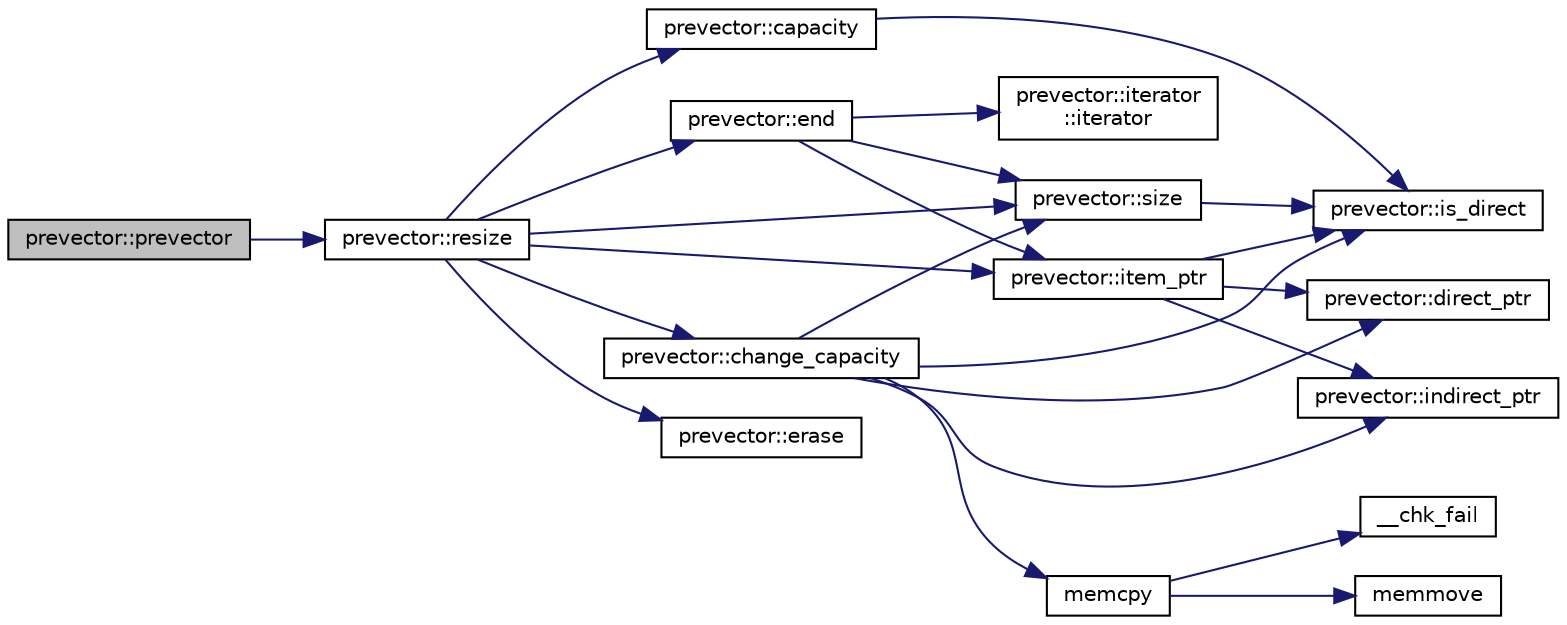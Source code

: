 digraph "prevector::prevector"
{
  edge [fontname="Helvetica",fontsize="10",labelfontname="Helvetica",labelfontsize="10"];
  node [fontname="Helvetica",fontsize="10",shape=record];
  rankdir="LR";
  Node2 [label="prevector::prevector",height=0.2,width=0.4,color="black", fillcolor="grey75", style="filled", fontcolor="black"];
  Node2 -> Node3 [color="midnightblue",fontsize="10",style="solid",fontname="Helvetica"];
  Node3 [label="prevector::resize",height=0.2,width=0.4,color="black", fillcolor="white", style="filled",URL="$de/d38/classprevector.html#ad2d97a45e0d2872260e868a540d31860"];
  Node3 -> Node4 [color="midnightblue",fontsize="10",style="solid",fontname="Helvetica"];
  Node4 [label="prevector::size",height=0.2,width=0.4,color="black", fillcolor="white", style="filled",URL="$de/d38/classprevector.html#a626f7d206dbc24e5610631809762758b"];
  Node4 -> Node5 [color="midnightblue",fontsize="10",style="solid",fontname="Helvetica"];
  Node5 [label="prevector::is_direct",height=0.2,width=0.4,color="black", fillcolor="white", style="filled",URL="$de/d38/classprevector.html#a933e204a7e29c6bbc85479d023c00ff8"];
  Node3 -> Node6 [color="midnightblue",fontsize="10",style="solid",fontname="Helvetica"];
  Node6 [label="prevector::erase",height=0.2,width=0.4,color="black", fillcolor="white", style="filled",URL="$de/d38/classprevector.html#a780af143deebcaaecb164fa1a2d98156"];
  Node3 -> Node7 [color="midnightblue",fontsize="10",style="solid",fontname="Helvetica"];
  Node7 [label="prevector::item_ptr",height=0.2,width=0.4,color="black", fillcolor="white", style="filled",URL="$de/d38/classprevector.html#a59f1d7bcbc751cfa0faddd7ffa184846"];
  Node7 -> Node5 [color="midnightblue",fontsize="10",style="solid",fontname="Helvetica"];
  Node7 -> Node8 [color="midnightblue",fontsize="10",style="solid",fontname="Helvetica"];
  Node8 [label="prevector::direct_ptr",height=0.2,width=0.4,color="black", fillcolor="white", style="filled",URL="$de/d38/classprevector.html#a20150a43dd87c33f0e855a55bd3418e8"];
  Node7 -> Node9 [color="midnightblue",fontsize="10",style="solid",fontname="Helvetica"];
  Node9 [label="prevector::indirect_ptr",height=0.2,width=0.4,color="black", fillcolor="white", style="filled",URL="$de/d38/classprevector.html#ae3343cc65be9fd678b4a6f8305624de6"];
  Node3 -> Node10 [color="midnightblue",fontsize="10",style="solid",fontname="Helvetica"];
  Node10 [label="prevector::end",height=0.2,width=0.4,color="black", fillcolor="white", style="filled",URL="$de/d38/classprevector.html#aab7f6e13a3cac85cc340fc6b90c5365c"];
  Node10 -> Node11 [color="midnightblue",fontsize="10",style="solid",fontname="Helvetica"];
  Node11 [label="prevector::iterator\l::iterator",height=0.2,width=0.4,color="black", fillcolor="white", style="filled",URL="$df/d4b/classprevector_1_1iterator.html#ae9dd2b5e8d96f866e4b05d6b7535f285"];
  Node10 -> Node7 [color="midnightblue",fontsize="10",style="solid",fontname="Helvetica"];
  Node10 -> Node4 [color="midnightblue",fontsize="10",style="solid",fontname="Helvetica"];
  Node3 -> Node12 [color="midnightblue",fontsize="10",style="solid",fontname="Helvetica"];
  Node12 [label="prevector::capacity",height=0.2,width=0.4,color="black", fillcolor="white", style="filled",URL="$de/d38/classprevector.html#a833f4c9e5c4804fb8ac57b708657af24"];
  Node12 -> Node5 [color="midnightblue",fontsize="10",style="solid",fontname="Helvetica"];
  Node3 -> Node13 [color="midnightblue",fontsize="10",style="solid",fontname="Helvetica"];
  Node13 [label="prevector::change_capacity",height=0.2,width=0.4,color="black", fillcolor="white", style="filled",URL="$de/d38/classprevector.html#a0e673654d3b7d8d6f79534e17f68741a"];
  Node13 -> Node5 [color="midnightblue",fontsize="10",style="solid",fontname="Helvetica"];
  Node13 -> Node9 [color="midnightblue",fontsize="10",style="solid",fontname="Helvetica"];
  Node13 -> Node8 [color="midnightblue",fontsize="10",style="solid",fontname="Helvetica"];
  Node13 -> Node14 [color="midnightblue",fontsize="10",style="solid",fontname="Helvetica"];
  Node14 [label="memcpy",height=0.2,width=0.4,color="black", fillcolor="white", style="filled",URL="$d5/d9f/glibc__compat_8cpp.html#a0f46826ab0466591e136db24394923cf"];
  Node14 -> Node15 [color="midnightblue",fontsize="10",style="solid",fontname="Helvetica"];
  Node15 [label="memmove",height=0.2,width=0.4,color="black", fillcolor="white", style="filled",URL="$d5/d9f/glibc__compat_8cpp.html#a9778d49e9029dd75bc53ecbbf9f5e9a1"];
  Node14 -> Node16 [color="midnightblue",fontsize="10",style="solid",fontname="Helvetica"];
  Node16 [label="__chk_fail",height=0.2,width=0.4,color="black", fillcolor="white", style="filled",URL="$d5/d9f/glibc__compat_8cpp.html#a424ac71631da5ada2976630ff67051d1"];
  Node13 -> Node4 [color="midnightblue",fontsize="10",style="solid",fontname="Helvetica"];
}
